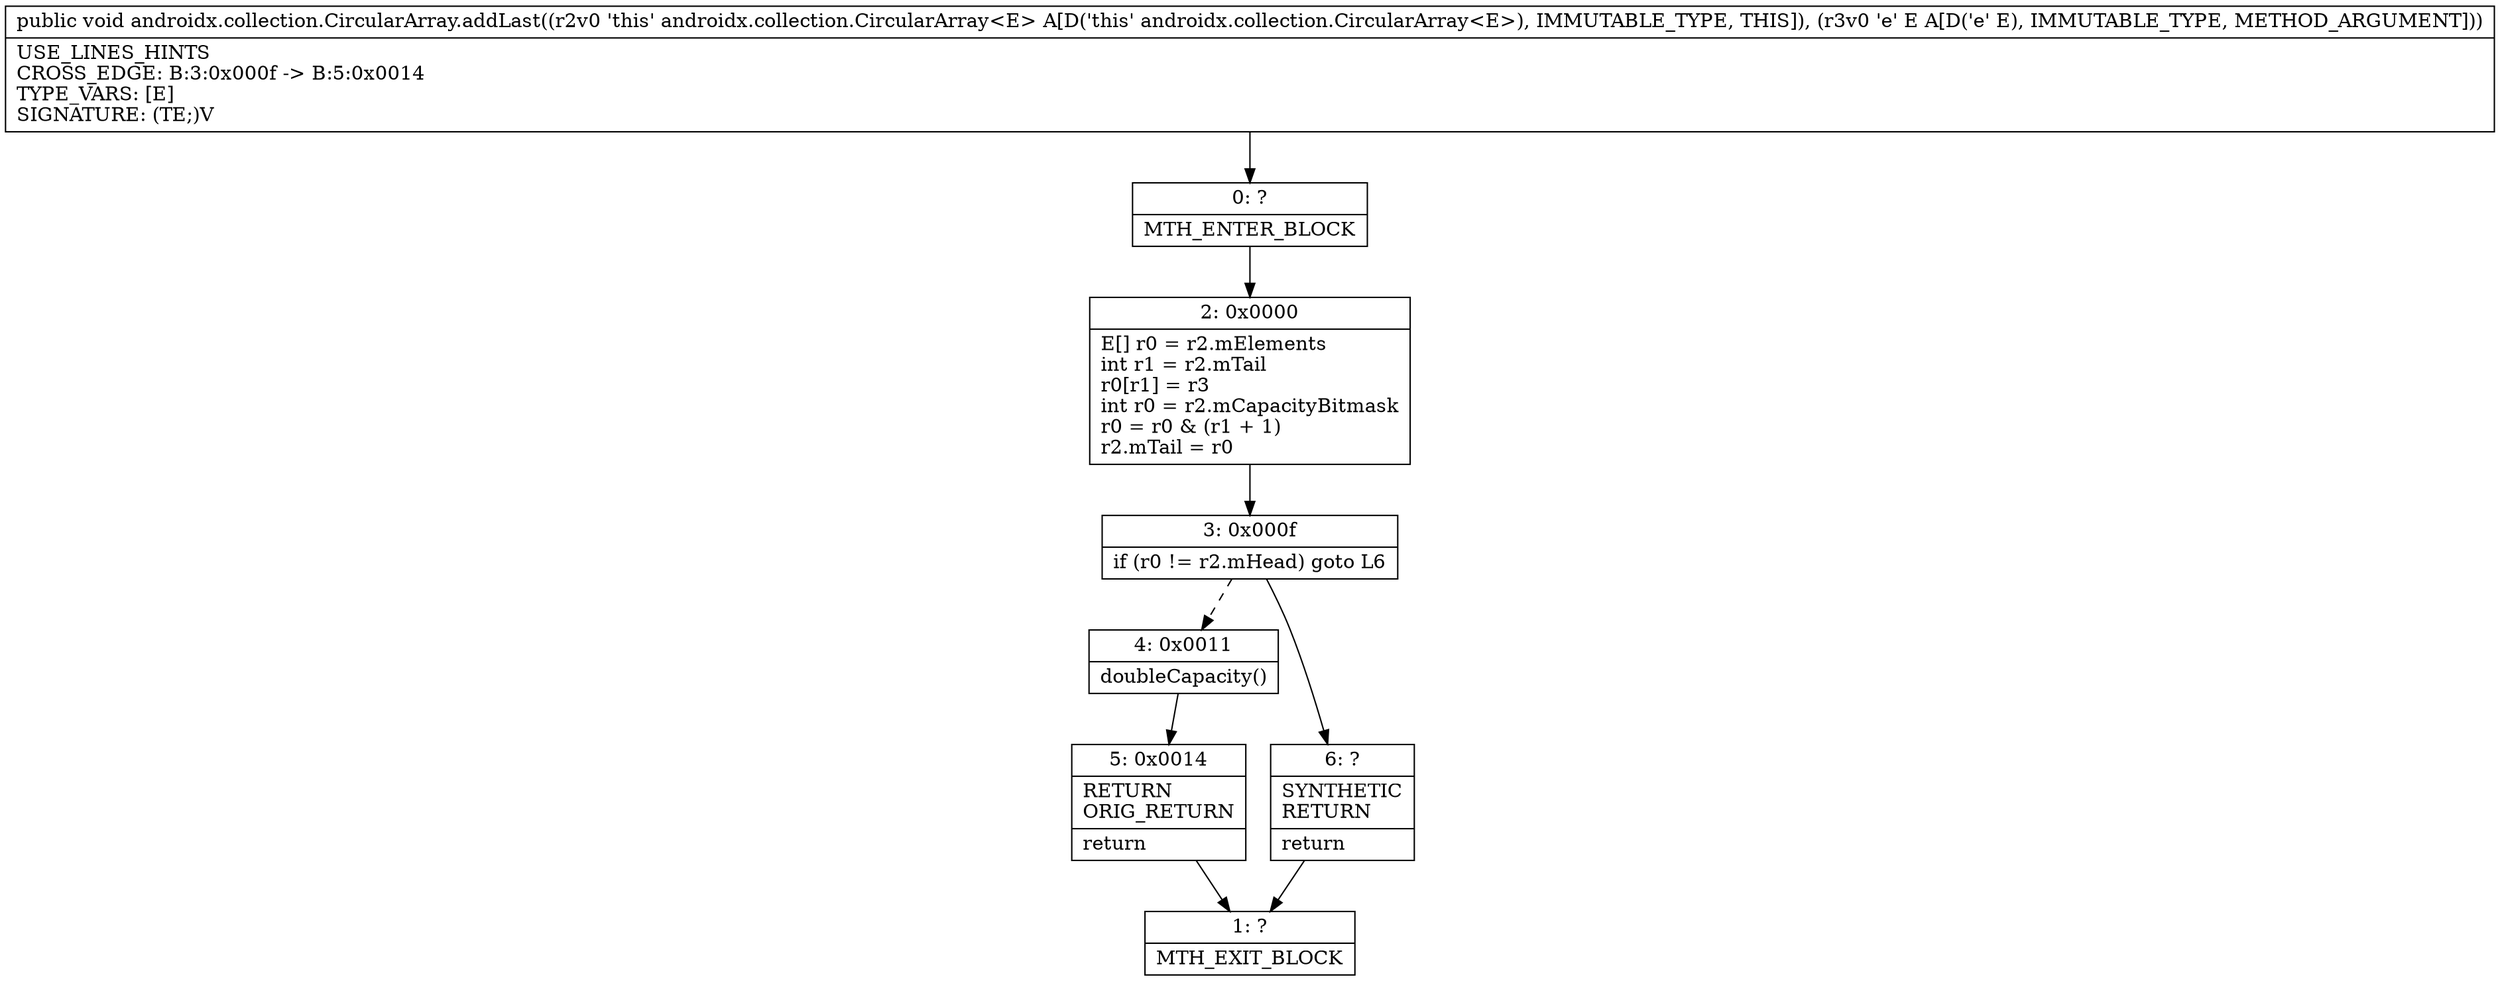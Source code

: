 digraph "CFG forandroidx.collection.CircularArray.addLast(Ljava\/lang\/Object;)V" {
Node_0 [shape=record,label="{0\:\ ?|MTH_ENTER_BLOCK\l}"];
Node_2 [shape=record,label="{2\:\ 0x0000|E[] r0 = r2.mElements\lint r1 = r2.mTail\lr0[r1] = r3\lint r0 = r2.mCapacityBitmask\lr0 = r0 & (r1 + 1)\lr2.mTail = r0\l}"];
Node_3 [shape=record,label="{3\:\ 0x000f|if (r0 != r2.mHead) goto L6\l}"];
Node_4 [shape=record,label="{4\:\ 0x0011|doubleCapacity()\l}"];
Node_5 [shape=record,label="{5\:\ 0x0014|RETURN\lORIG_RETURN\l|return\l}"];
Node_1 [shape=record,label="{1\:\ ?|MTH_EXIT_BLOCK\l}"];
Node_6 [shape=record,label="{6\:\ ?|SYNTHETIC\lRETURN\l|return\l}"];
MethodNode[shape=record,label="{public void androidx.collection.CircularArray.addLast((r2v0 'this' androidx.collection.CircularArray\<E\> A[D('this' androidx.collection.CircularArray\<E\>), IMMUTABLE_TYPE, THIS]), (r3v0 'e' E A[D('e' E), IMMUTABLE_TYPE, METHOD_ARGUMENT]))  | USE_LINES_HINTS\lCROSS_EDGE: B:3:0x000f \-\> B:5:0x0014\lTYPE_VARS: [E]\lSIGNATURE: (TE;)V\l}"];
MethodNode -> Node_0;Node_0 -> Node_2;
Node_2 -> Node_3;
Node_3 -> Node_4[style=dashed];
Node_3 -> Node_6;
Node_4 -> Node_5;
Node_5 -> Node_1;
Node_6 -> Node_1;
}

